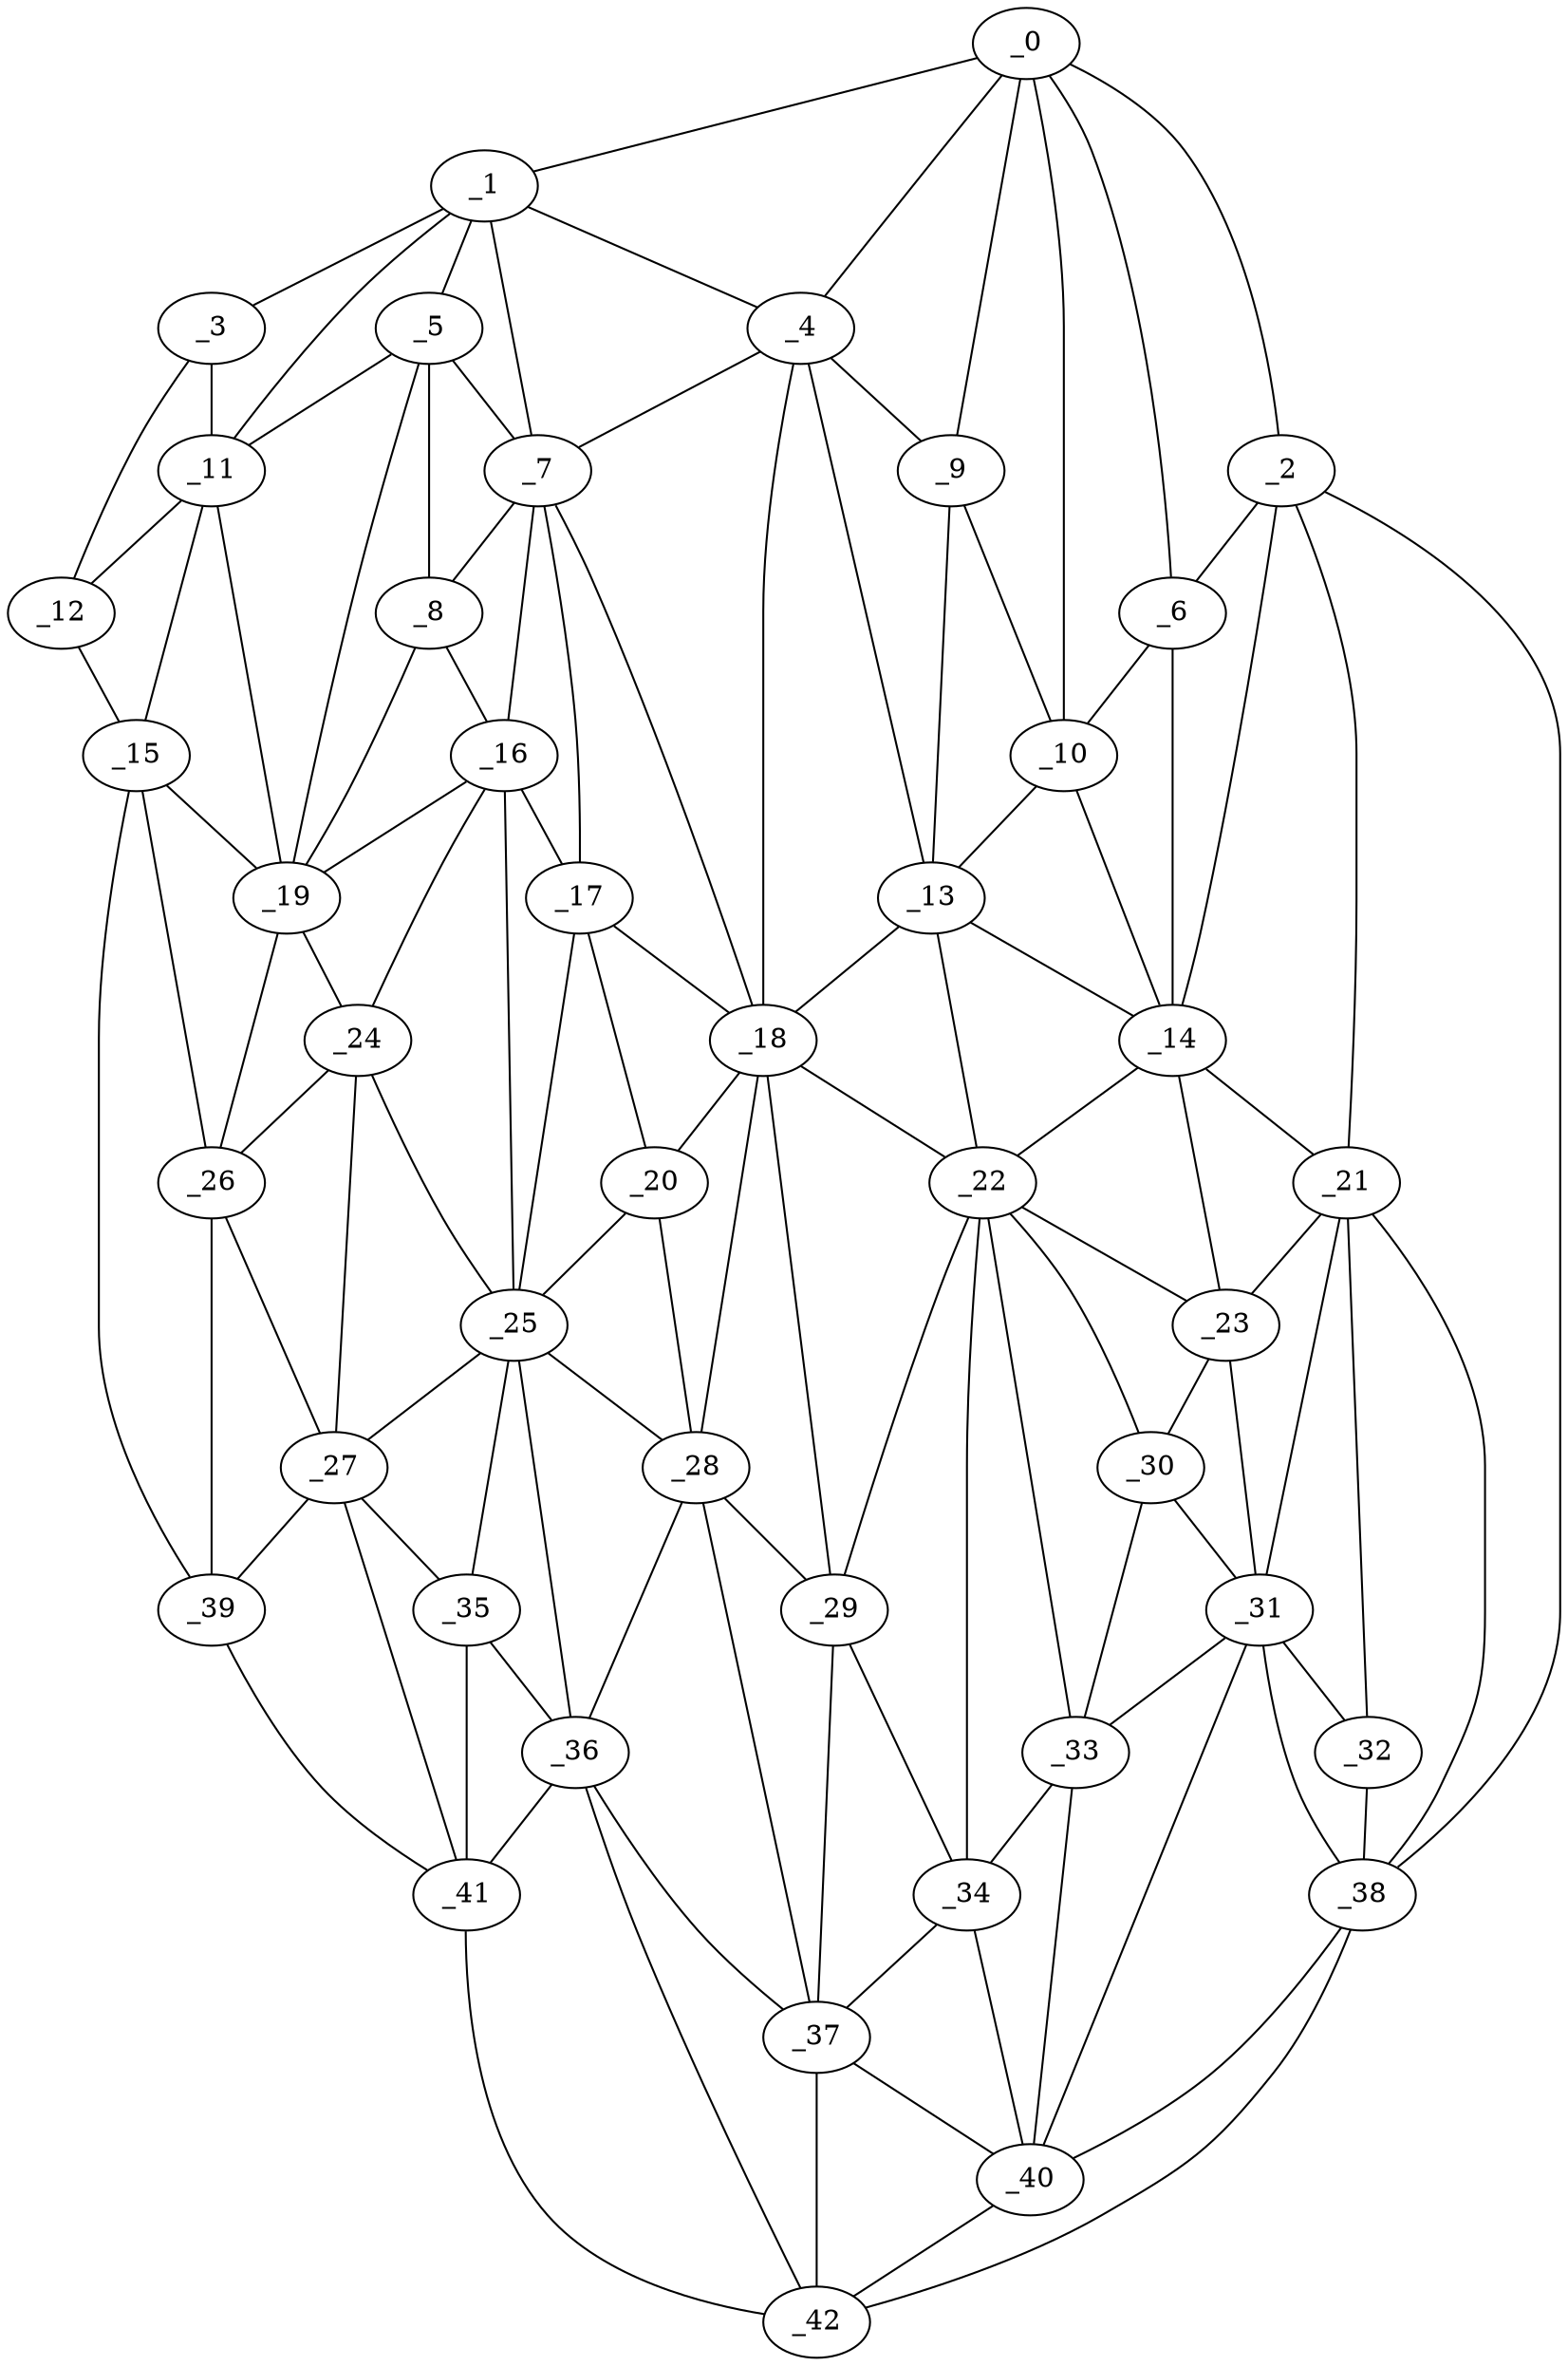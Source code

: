 graph "obj62__40.gxl" {
	_0	 [x=35,
		y=85];
	_1	 [x=36,
		y=23];
	_0 -- _1	 [valence=1];
	_2	 [x=36,
		y=100];
	_0 -- _2	 [valence=1];
	_4	 [x=38,
		y=62];
	_0 -- _4	 [valence=2];
	_6	 [x=41,
		y=89];
	_0 -- _6	 [valence=2];
	_9	 [x=43,
		y=74];
	_0 -- _9	 [valence=2];
	_10	 [x=44,
		y=82];
	_0 -- _10	 [valence=1];
	_3	 [x=38,
		y=8];
	_1 -- _3	 [valence=1];
	_1 -- _4	 [valence=2];
	_5	 [x=40,
		y=27];
	_1 -- _5	 [valence=2];
	_7	 [x=42,
		y=38];
	_1 -- _7	 [valence=2];
	_11	 [x=47,
		y=10];
	_1 -- _11	 [valence=1];
	_2 -- _6	 [valence=1];
	_14	 [x=58,
		y=93];
	_2 -- _14	 [valence=1];
	_21	 [x=71,
		y=101];
	_2 -- _21	 [valence=2];
	_38	 [x=90,
		y=122];
	_2 -- _38	 [valence=1];
	_3 -- _11	 [valence=2];
	_12	 [x=49,
		y=3];
	_3 -- _12	 [valence=1];
	_4 -- _7	 [valence=1];
	_4 -- _9	 [valence=2];
	_13	 [x=53,
		y=74];
	_4 -- _13	 [valence=1];
	_18	 [x=66,
		y=55];
	_4 -- _18	 [valence=2];
	_5 -- _7	 [valence=2];
	_8	 [x=43,
		y=33];
	_5 -- _8	 [valence=2];
	_5 -- _11	 [valence=2];
	_19	 [x=68,
		y=18];
	_5 -- _19	 [valence=1];
	_6 -- _10	 [valence=1];
	_6 -- _14	 [valence=2];
	_7 -- _8	 [valence=2];
	_16	 [x=64,
		y=37];
	_7 -- _16	 [valence=1];
	_17	 [x=66,
		y=44];
	_7 -- _17	 [valence=2];
	_7 -- _18	 [valence=1];
	_8 -- _16	 [valence=2];
	_8 -- _19	 [valence=2];
	_9 -- _10	 [valence=2];
	_9 -- _13	 [valence=2];
	_10 -- _13	 [valence=2];
	_10 -- _14	 [valence=1];
	_11 -- _12	 [valence=1];
	_15	 [x=64,
		y=4];
	_11 -- _15	 [valence=2];
	_11 -- _19	 [valence=2];
	_12 -- _15	 [valence=1];
	_13 -- _14	 [valence=2];
	_13 -- _18	 [valence=2];
	_22	 [x=72,
		y=77];
	_13 -- _22	 [valence=1];
	_14 -- _21	 [valence=1];
	_14 -- _22	 [valence=2];
	_23	 [x=72,
		y=90];
	_14 -- _23	 [valence=2];
	_15 -- _19	 [valence=1];
	_26	 [x=75,
		y=18];
	_15 -- _26	 [valence=2];
	_39	 [x=93,
		y=13];
	_15 -- _39	 [valence=1];
	_16 -- _17	 [valence=2];
	_16 -- _19	 [valence=1];
	_24	 [x=73,
		y=28];
	_16 -- _24	 [valence=2];
	_25	 [x=73,
		y=42];
	_16 -- _25	 [valence=2];
	_17 -- _18	 [valence=2];
	_20	 [x=70,
		y=47];
	_17 -- _20	 [valence=2];
	_17 -- _25	 [valence=1];
	_18 -- _20	 [valence=2];
	_18 -- _22	 [valence=2];
	_28	 [x=79,
		y=53];
	_18 -- _28	 [valence=1];
	_29	 [x=79,
		y=64];
	_18 -- _29	 [valence=2];
	_19 -- _24	 [valence=2];
	_19 -- _26	 [valence=2];
	_20 -- _25	 [valence=2];
	_20 -- _28	 [valence=2];
	_21 -- _23	 [valence=1];
	_31	 [x=81,
		y=95];
	_21 -- _31	 [valence=2];
	_32	 [x=81,
		y=106];
	_21 -- _32	 [valence=1];
	_21 -- _38	 [valence=1];
	_22 -- _23	 [valence=2];
	_22 -- _29	 [valence=1];
	_30	 [x=80,
		y=86];
	_22 -- _30	 [valence=2];
	_33	 [x=84,
		y=79];
	_22 -- _33	 [valence=2];
	_34	 [x=85,
		y=69];
	_22 -- _34	 [valence=2];
	_23 -- _30	 [valence=2];
	_23 -- _31	 [valence=2];
	_24 -- _25	 [valence=1];
	_24 -- _26	 [valence=2];
	_27	 [x=79,
		y=35];
	_24 -- _27	 [valence=2];
	_25 -- _27	 [valence=1];
	_25 -- _28	 [valence=2];
	_35	 [x=87,
		y=41];
	_25 -- _35	 [valence=1];
	_36	 [x=87,
		y=48];
	_25 -- _36	 [valence=2];
	_26 -- _27	 [valence=1];
	_26 -- _39	 [valence=2];
	_27 -- _35	 [valence=2];
	_27 -- _39	 [valence=1];
	_41	 [x=95,
		y=35];
	_27 -- _41	 [valence=1];
	_28 -- _29	 [valence=2];
	_28 -- _36	 [valence=2];
	_37	 [x=87,
		y=58];
	_28 -- _37	 [valence=1];
	_29 -- _34	 [valence=2];
	_29 -- _37	 [valence=2];
	_30 -- _31	 [valence=1];
	_30 -- _33	 [valence=1];
	_31 -- _32	 [valence=2];
	_31 -- _33	 [valence=1];
	_31 -- _38	 [valence=1];
	_40	 [x=94,
		y=64];
	_31 -- _40	 [valence=2];
	_32 -- _38	 [valence=2];
	_33 -- _34	 [valence=1];
	_33 -- _40	 [valence=2];
	_34 -- _37	 [valence=1];
	_34 -- _40	 [valence=1];
	_35 -- _36	 [valence=2];
	_35 -- _41	 [valence=1];
	_36 -- _37	 [valence=1];
	_36 -- _41	 [valence=2];
	_42	 [x=95,
		y=56];
	_36 -- _42	 [valence=1];
	_37 -- _40	 [valence=1];
	_37 -- _42	 [valence=2];
	_38 -- _40	 [valence=2];
	_38 -- _42	 [valence=1];
	_39 -- _41	 [valence=1];
	_40 -- _42	 [valence=2];
	_41 -- _42	 [valence=1];
}
